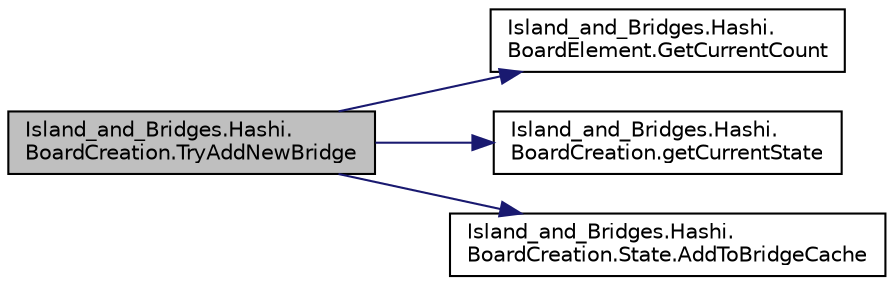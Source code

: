 digraph "Island_and_Bridges.Hashi.BoardCreation.TryAddNewBridge"
{
  edge [fontname="Helvetica",fontsize="10",labelfontname="Helvetica",labelfontsize="10"];
  node [fontname="Helvetica",fontsize="10",shape=record];
  rankdir="LR";
  Node12 [label="Island_and_Bridges.Hashi.\lBoardCreation.TryAddNewBridge",height=0.2,width=0.4,color="black", fillcolor="grey75", style="filled", fontcolor="black"];
  Node12 -> Node13 [color="midnightblue",fontsize="10",style="solid",fontname="Helvetica"];
  Node13 [label="Island_and_Bridges.Hashi.\lBoardElement.GetCurrentCount",height=0.2,width=0.4,color="black", fillcolor="white", style="filled",URL="$class_island__and___bridges_1_1_hashi_1_1_board_element.html#aa377c313875e3e490b0e52db9ebae89c"];
  Node12 -> Node14 [color="midnightblue",fontsize="10",style="solid",fontname="Helvetica"];
  Node14 [label="Island_and_Bridges.Hashi.\lBoardCreation.getCurrentState",height=0.2,width=0.4,color="black", fillcolor="white", style="filled",URL="$class_island__and___bridges_1_1_hashi_1_1_board_creation.html#a976ae525617a23880c54d0f588197b48"];
  Node12 -> Node15 [color="midnightblue",fontsize="10",style="solid",fontname="Helvetica"];
  Node15 [label="Island_and_Bridges.Hashi.\lBoardCreation.State.AddToBridgeCache",height=0.2,width=0.4,color="black", fillcolor="white", style="filled",URL="$class_island__and___bridges_1_1_hashi_1_1_board_creation_1_1_state.html#affdb44afe2471c997e755ffe173720cf"];
}
